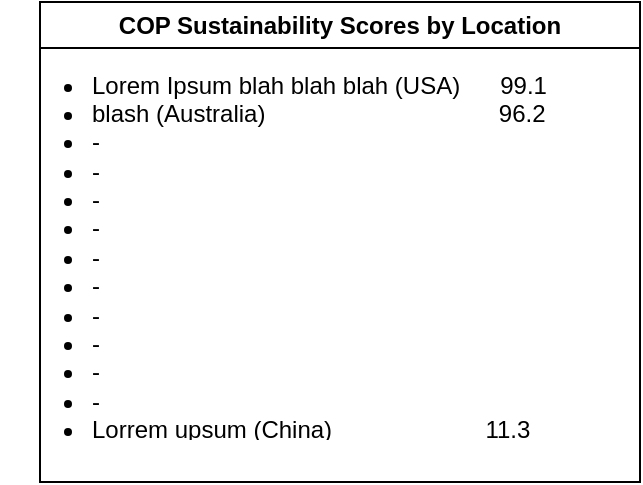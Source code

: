 <mxfile version="23.1.2" type="github">
  <diagram name="Page-1" id="25gj3pgJ0d__4b_vWqsy">
    <mxGraphModel dx="1221" dy="759" grid="1" gridSize="10" guides="1" tooltips="1" connect="1" arrows="1" fold="1" page="1" pageScale="1" pageWidth="850" pageHeight="1100" math="0" shadow="0">
      <root>
        <mxCell id="0" />
        <mxCell id="1" parent="0" />
        <mxCell id="dQ0n2q8zjUr6XplQNVSt-2" value="COP Sustainability Scores by Location" style="swimlane;whiteSpace=wrap;html=1;" vertex="1" parent="1">
          <mxGeometry x="220" y="250" width="300" height="240" as="geometry" />
        </mxCell>
        <mxCell id="dQ0n2q8zjUr6XplQNVSt-4" value="&lt;ul&gt;&lt;li&gt;Lorem Ipsum blah blah blah (USA)&amp;nbsp; &amp;nbsp; &amp;nbsp; 99.1&lt;/li&gt;&lt;li&gt;blash (Australia)&amp;nbsp; &amp;nbsp; &amp;nbsp; &amp;nbsp; &amp;nbsp; &amp;nbsp; &amp;nbsp; &amp;nbsp; &amp;nbsp; &amp;nbsp; &amp;nbsp; &amp;nbsp; &amp;nbsp; &amp;nbsp; &amp;nbsp; &amp;nbsp; &amp;nbsp; &amp;nbsp;96.2&lt;/li&gt;&lt;li&gt;-&lt;/li&gt;&lt;li&gt;-&lt;/li&gt;&lt;li&gt;-&lt;/li&gt;&lt;li&gt;-&lt;/li&gt;&lt;li&gt;-&lt;/li&gt;&lt;li&gt;-&lt;/li&gt;&lt;li&gt;-&lt;/li&gt;&lt;li&gt;-&lt;/li&gt;&lt;li&gt;-&lt;/li&gt;&lt;li&gt;-&lt;/li&gt;&lt;li&gt;Lorrem upsum (China)&amp;nbsp; &amp;nbsp; &amp;nbsp; &amp;nbsp; &amp;nbsp; &amp;nbsp; &amp;nbsp; &amp;nbsp; &amp;nbsp; &amp;nbsp; &amp;nbsp; &amp;nbsp;11.3&lt;/li&gt;&lt;/ul&gt;" style="text;strokeColor=none;fillColor=none;align=left;verticalAlign=middle;spacingLeft=4;spacingRight=4;overflow=hidden;points=[[0,0.5],[1,0.5]];portConstraint=eastwest;rotatable=0;whiteSpace=wrap;html=1;" vertex="1" parent="dQ0n2q8zjUr6XplQNVSt-2">
          <mxGeometry x="-20" y="20" width="280" height="200" as="geometry" />
        </mxCell>
      </root>
    </mxGraphModel>
  </diagram>
</mxfile>
